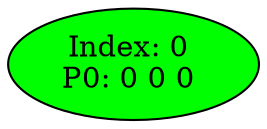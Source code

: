 digraph G {
color = "black"
0[label = "Index: 0 
P0: 0 0 0 
", style="filled", fillcolor = "green"]
}
